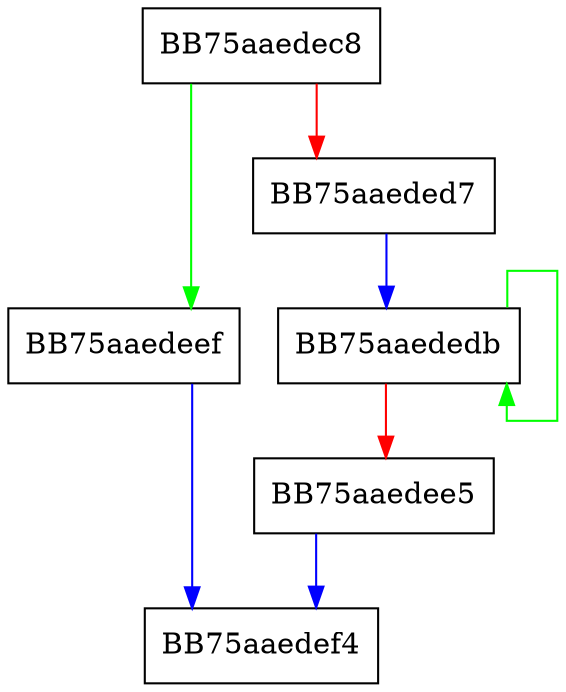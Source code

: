 digraph WPP_SF_SDDDD {
  node [shape="box"];
  graph [splines=ortho];
  BB75aaedec8 -> BB75aaedeef [color="green"];
  BB75aaedec8 -> BB75aaeded7 [color="red"];
  BB75aaeded7 -> BB75aaededb [color="blue"];
  BB75aaededb -> BB75aaededb [color="green"];
  BB75aaededb -> BB75aaedee5 [color="red"];
  BB75aaedee5 -> BB75aaedef4 [color="blue"];
  BB75aaedeef -> BB75aaedef4 [color="blue"];
}
